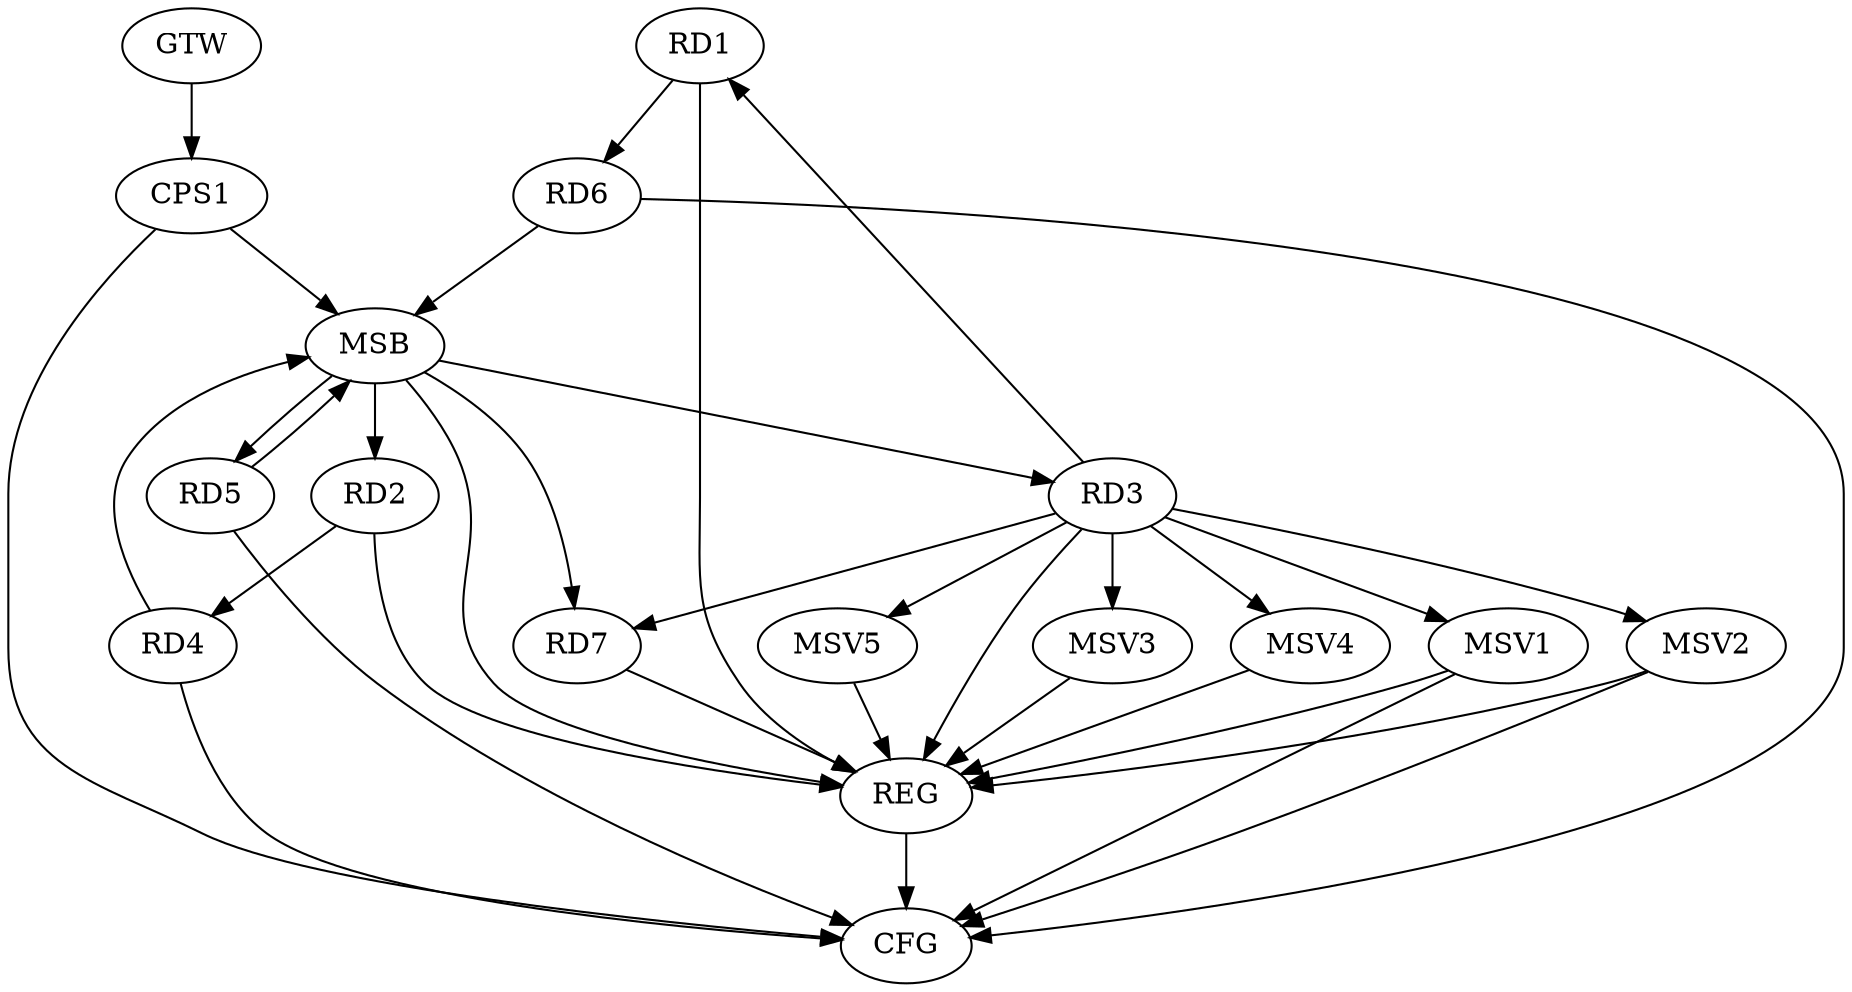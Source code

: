 strict digraph G {
  RD1 [ label="RD1" ];
  RD2 [ label="RD2" ];
  RD3 [ label="RD3" ];
  RD4 [ label="RD4" ];
  RD5 [ label="RD5" ];
  RD6 [ label="RD6" ];
  RD7 [ label="RD7" ];
  CPS1 [ label="CPS1" ];
  GTW [ label="GTW" ];
  REG [ label="REG" ];
  MSB [ label="MSB" ];
  CFG [ label="CFG" ];
  MSV1 [ label="MSV1" ];
  MSV2 [ label="MSV2" ];
  MSV3 [ label="MSV3" ];
  MSV4 [ label="MSV4" ];
  MSV5 [ label="MSV5" ];
  RD3 -> RD1;
  RD1 -> RD6;
  RD2 -> RD4;
  RD3 -> RD7;
  GTW -> CPS1;
  RD1 -> REG;
  RD2 -> REG;
  RD3 -> REG;
  RD7 -> REG;
  RD4 -> MSB;
  MSB -> RD2;
  MSB -> RD7;
  MSB -> REG;
  RD5 -> MSB;
  RD6 -> MSB;
  MSB -> RD3;
  MSB -> RD5;
  CPS1 -> MSB;
  CPS1 -> CFG;
  RD6 -> CFG;
  RD4 -> CFG;
  RD5 -> CFG;
  REG -> CFG;
  RD3 -> MSV1;
  MSV1 -> REG;
  MSV1 -> CFG;
  RD3 -> MSV2;
  MSV2 -> REG;
  MSV2 -> CFG;
  RD3 -> MSV3;
  MSV3 -> REG;
  RD3 -> MSV4;
  MSV4 -> REG;
  RD3 -> MSV5;
  MSV5 -> REG;
}
